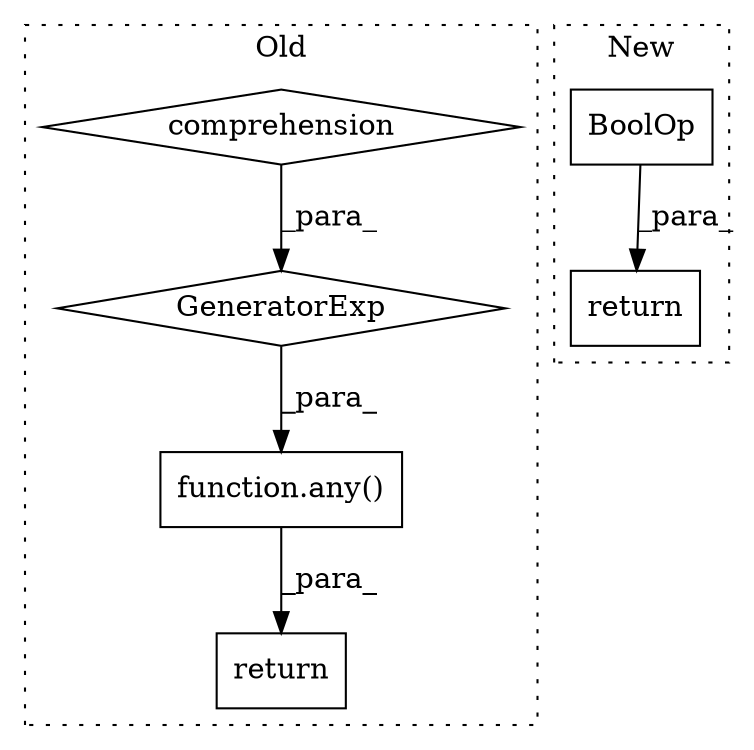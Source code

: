 digraph G {
subgraph cluster0 {
1 [label="function.any()" a="75" s="653,662" l="4,88" shape="box"];
3 [label="return" a="93" s="646" l="7" shape="box"];
4 [label="comprehension" a="45" s="730" l="3" shape="diamond"];
5 [label="GeneratorExp" a="55" s="657" l="5" shape="diamond"];
label = "Old";
style="dotted";
}
subgraph cluster1 {
2 [label="BoolOp" a="72" s="579" l="156" shape="box"];
6 [label="return" a="93" s="572" l="7" shape="box"];
label = "New";
style="dotted";
}
1 -> 3 [label="_para_"];
2 -> 6 [label="_para_"];
4 -> 5 [label="_para_"];
5 -> 1 [label="_para_"];
}
